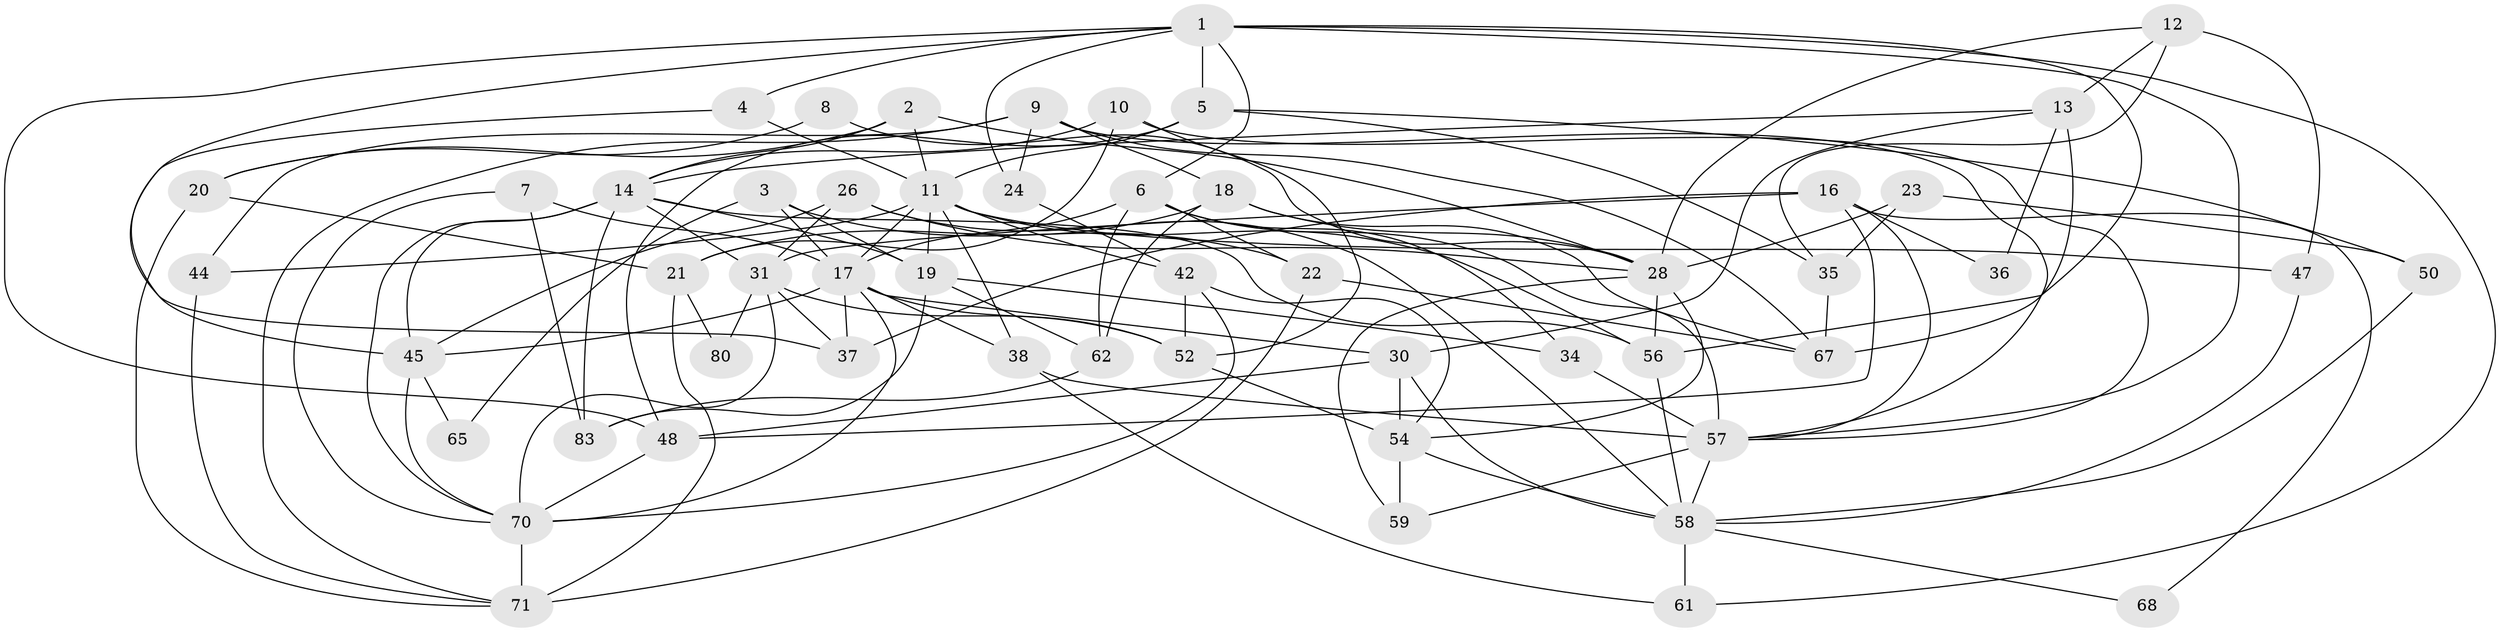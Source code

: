 // original degree distribution, {7: 0.03614457831325301, 4: 0.2289156626506024, 3: 0.3493975903614458, 5: 0.1566265060240964, 2: 0.10843373493975904, 6: 0.0963855421686747, 9: 0.012048192771084338, 8: 0.012048192771084338}
// Generated by graph-tools (version 1.1) at 2025/11/02/27/25 16:11:24]
// undirected, 53 vertices, 130 edges
graph export_dot {
graph [start="1"]
  node [color=gray90,style=filled];
  1 [super="+39"];
  2;
  3 [super="+81"];
  4;
  5 [super="+60"];
  6 [super="+46"];
  7;
  8;
  9 [super="+29"];
  10 [super="+53"];
  11 [super="+15"];
  12 [super="+43"];
  13 [super="+32"];
  14 [super="+69"];
  16 [super="+25"];
  17 [super="+27"];
  18 [super="+41"];
  19 [super="+72"];
  20;
  21 [super="+33"];
  22;
  23;
  24;
  26;
  28 [super="+55"];
  30 [super="+40"];
  31 [super="+63"];
  34;
  35;
  36;
  37 [super="+66"];
  38;
  42 [super="+49"];
  44;
  45;
  47;
  48 [super="+51"];
  50;
  52 [super="+64"];
  54 [super="+75"];
  56 [super="+79"];
  57 [super="+78"];
  58 [super="+82"];
  59;
  61;
  62 [super="+73"];
  65;
  67 [super="+76"];
  68;
  70 [super="+74"];
  71 [super="+77"];
  80;
  83;
  1 -- 5;
  1 -- 61;
  1 -- 56;
  1 -- 6;
  1 -- 24;
  1 -- 4;
  1 -- 57;
  1 -- 37;
  1 -- 48;
  2 -- 14;
  2 -- 11;
  2 -- 20;
  2 -- 28;
  3 -- 19;
  3 -- 65;
  3 -- 17;
  3 -- 22;
  4 -- 45;
  4 -- 11;
  5 -- 50;
  5 -- 35;
  5 -- 11;
  5 -- 48;
  6 -- 22;
  6 -- 34;
  6 -- 17;
  6 -- 57;
  6 -- 62;
  7 -- 83;
  7 -- 70;
  7 -- 17;
  8 -- 20;
  8 -- 28;
  9 -- 57;
  9 -- 18;
  9 -- 67;
  9 -- 24;
  9 -- 44;
  9 -- 71;
  10 -- 57;
  10 -- 21 [weight=2];
  10 -- 52;
  10 -- 14;
  11 -- 38;
  11 -- 44;
  11 -- 19;
  11 -- 17;
  11 -- 56;
  11 -- 42;
  11 -- 47;
  12 -- 35;
  12 -- 28;
  12 -- 47;
  12 -- 13;
  13 -- 14;
  13 -- 36;
  13 -- 30;
  13 -- 67;
  14 -- 31;
  14 -- 56;
  14 -- 19;
  14 -- 83;
  14 -- 70;
  14 -- 45;
  16 -- 48;
  16 -- 31;
  16 -- 36;
  16 -- 57;
  16 -- 68;
  16 -- 37;
  17 -- 38;
  17 -- 70;
  17 -- 37;
  17 -- 45;
  17 -- 30;
  17 -- 52;
  18 -- 21;
  18 -- 28;
  18 -- 62;
  18 -- 67;
  19 -- 83;
  19 -- 34;
  19 -- 62;
  20 -- 21;
  20 -- 71;
  21 -- 71 [weight=2];
  21 -- 80;
  22 -- 67;
  22 -- 71;
  23 -- 35;
  23 -- 28;
  23 -- 50;
  24 -- 42;
  26 -- 45;
  26 -- 28;
  26 -- 58;
  26 -- 31;
  28 -- 56;
  28 -- 59;
  28 -- 54;
  30 -- 58;
  30 -- 54;
  30 -- 48;
  31 -- 80;
  31 -- 52;
  31 -- 70;
  31 -- 37;
  34 -- 57;
  35 -- 67;
  38 -- 57;
  38 -- 61;
  42 -- 52;
  42 -- 70;
  42 -- 54;
  44 -- 71;
  45 -- 65;
  45 -- 70;
  47 -- 58;
  48 -- 70;
  50 -- 58;
  52 -- 54;
  54 -- 58;
  54 -- 59;
  56 -- 58;
  57 -- 59;
  57 -- 58;
  58 -- 68;
  58 -- 61;
  62 -- 83;
  70 -- 71;
}
